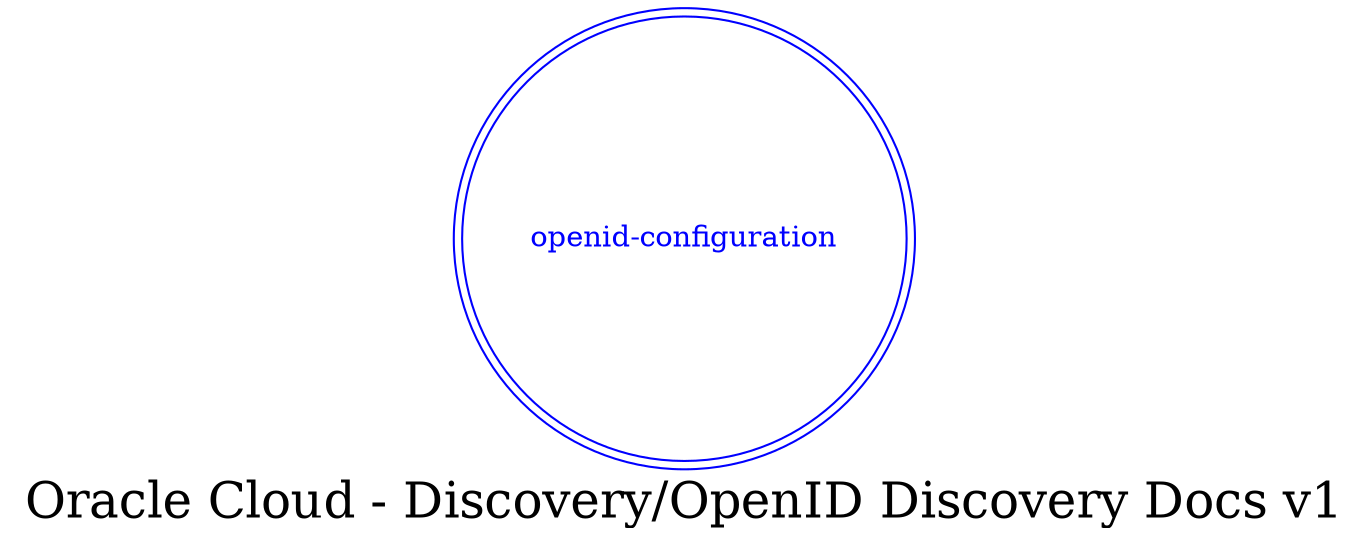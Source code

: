 digraph LexiconGraph {
graph[label="Oracle Cloud - Discovery/OpenID Discovery Docs v1", fontsize=24]
splines=true
"openid-configuration" [color=blue, fontcolor=blue, shape=doublecircle]
}

